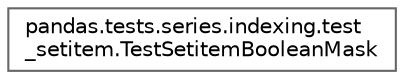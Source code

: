 digraph "Graphical Class Hierarchy"
{
 // LATEX_PDF_SIZE
  bgcolor="transparent";
  edge [fontname=Helvetica,fontsize=10,labelfontname=Helvetica,labelfontsize=10];
  node [fontname=Helvetica,fontsize=10,shape=box,height=0.2,width=0.4];
  rankdir="LR";
  Node0 [id="Node000000",label="pandas.tests.series.indexing.test\l_setitem.TestSetitemBooleanMask",height=0.2,width=0.4,color="grey40", fillcolor="white", style="filled",URL="$d5/d1b/classpandas_1_1tests_1_1series_1_1indexing_1_1test__setitem_1_1TestSetitemBooleanMask.html",tooltip=" "];
}
